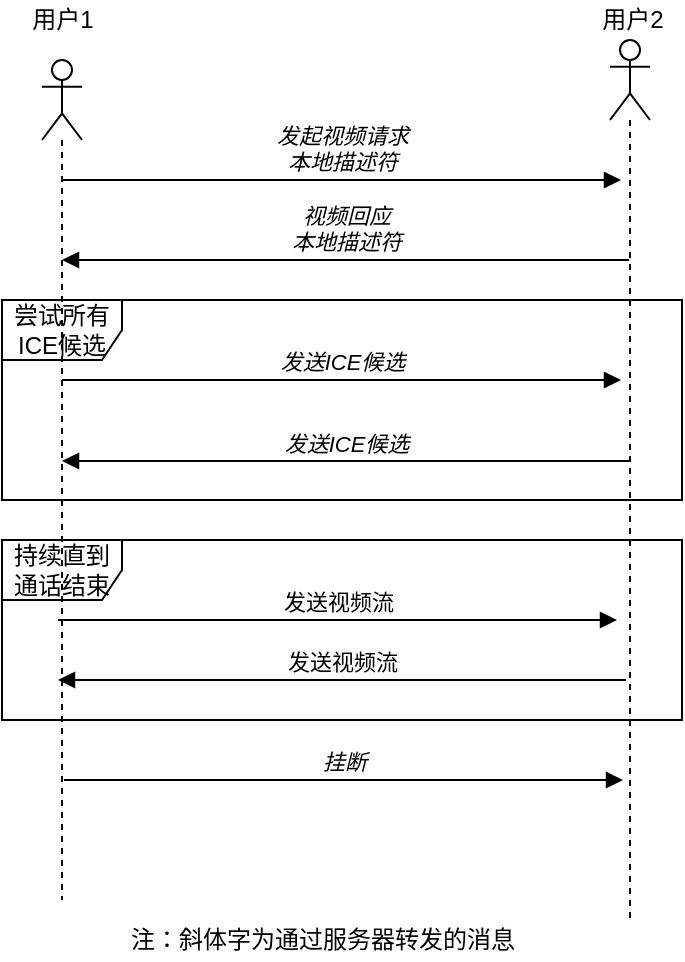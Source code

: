 <mxfile version="13.0.3" type="device"><diagram id="vInvF3LdvT39P1hj-3cG" name="第 1 页"><mxGraphModel dx="958" dy="632" grid="1" gridSize="10" guides="1" tooltips="1" connect="1" arrows="1" fold="1" page="1" pageScale="1" pageWidth="827" pageHeight="1169" math="0" shadow="0"><root><mxCell id="0"/><mxCell id="1" parent="0"/><mxCell id="_LR2GUs6Y2K4F9uJbnsQ-14" value="尝试所有ICE候选" style="shape=umlFrame;whiteSpace=wrap;html=1;" vertex="1" parent="1"><mxGeometry x="90" y="150" width="340" height="100" as="geometry"/></mxCell><mxCell id="_LR2GUs6Y2K4F9uJbnsQ-15" value="持续直到通话结束" style="shape=umlFrame;whiteSpace=wrap;html=1;" vertex="1" parent="1"><mxGeometry x="90" y="270" width="340" height="90" as="geometry"/></mxCell><mxCell id="_LR2GUs6Y2K4F9uJbnsQ-2" value="" style="shape=umlLifeline;participant=umlActor;perimeter=lifelinePerimeter;whiteSpace=wrap;html=1;container=1;collapsible=0;recursiveResize=0;verticalAlign=top;spacingTop=36;labelBackgroundColor=#ffffff;outlineConnect=0;" vertex="1" parent="1"><mxGeometry x="110" y="30" width="20" height="420" as="geometry"/></mxCell><mxCell id="_LR2GUs6Y2K4F9uJbnsQ-5" value="发起视频请求&lt;br&gt;本地描述符" style="html=1;verticalAlign=bottom;endArrow=block;fontStyle=2" edge="1" parent="_LR2GUs6Y2K4F9uJbnsQ-2"><mxGeometry width="80" relative="1" as="geometry"><mxPoint x="10" y="60" as="sourcePoint"/><mxPoint x="289.5" y="60" as="targetPoint"/></mxGeometry></mxCell><mxCell id="_LR2GUs6Y2K4F9uJbnsQ-6" value="" style="shape=umlLifeline;participant=umlActor;perimeter=lifelinePerimeter;whiteSpace=wrap;html=1;container=1;collapsible=0;recursiveResize=0;verticalAlign=top;spacingTop=36;labelBackgroundColor=#ffffff;outlineConnect=0;" vertex="1" parent="1"><mxGeometry x="394" y="20" width="20" height="440" as="geometry"/></mxCell><mxCell id="_LR2GUs6Y2K4F9uJbnsQ-7" value="用户1" style="text;html=1;align=center;verticalAlign=middle;resizable=0;points=[];autosize=1;" vertex="1" parent="1"><mxGeometry x="95" width="50" height="20" as="geometry"/></mxCell><mxCell id="_LR2GUs6Y2K4F9uJbnsQ-8" value="用户2" style="text;html=1;align=center;verticalAlign=middle;resizable=0;points=[];autosize=1;" vertex="1" parent="1"><mxGeometry x="380" width="50" height="20" as="geometry"/></mxCell><mxCell id="_LR2GUs6Y2K4F9uJbnsQ-9" value="视频回应&lt;br&gt;本地描述符" style="html=1;verticalAlign=bottom;endArrow=block;fontStyle=2" edge="1" parent="1" source="_LR2GUs6Y2K4F9uJbnsQ-6" target="_LR2GUs6Y2K4F9uJbnsQ-2"><mxGeometry width="80" relative="1" as="geometry"><mxPoint x="160" y="220" as="sourcePoint"/><mxPoint x="240" y="220" as="targetPoint"/><Array as="points"><mxPoint x="240" y="130"/></Array></mxGeometry></mxCell><mxCell id="_LR2GUs6Y2K4F9uJbnsQ-10" value="发送ICE候选" style="html=1;verticalAlign=bottom;endArrow=block;fontStyle=2" edge="1" parent="1"><mxGeometry width="80" relative="1" as="geometry"><mxPoint x="120" y="190" as="sourcePoint"/><mxPoint x="399.5" y="190" as="targetPoint"/></mxGeometry></mxCell><mxCell id="_LR2GUs6Y2K4F9uJbnsQ-11" value="发送ICE候选" style="html=1;verticalAlign=bottom;endArrow=block;fontStyle=2" edge="1" parent="1"><mxGeometry width="80" relative="1" as="geometry"><mxPoint x="404" y="230.5" as="sourcePoint"/><mxPoint x="120" y="230.5" as="targetPoint"/><Array as="points"><mxPoint x="240.5" y="230.5"/></Array></mxGeometry></mxCell><mxCell id="_LR2GUs6Y2K4F9uJbnsQ-12" value="发送视频流" style="html=1;verticalAlign=bottom;endArrow=block;" edge="1" parent="1"><mxGeometry width="80" relative="1" as="geometry"><mxPoint x="118" y="310" as="sourcePoint"/><mxPoint x="397.5" y="310" as="targetPoint"/></mxGeometry></mxCell><mxCell id="_LR2GUs6Y2K4F9uJbnsQ-13" value="发送视频流" style="html=1;verticalAlign=bottom;endArrow=block;" edge="1" parent="1"><mxGeometry width="80" relative="1" as="geometry"><mxPoint x="402" y="340" as="sourcePoint"/><mxPoint x="118" y="340" as="targetPoint"/><Array as="points"><mxPoint x="238.5" y="340"/></Array></mxGeometry></mxCell><mxCell id="_LR2GUs6Y2K4F9uJbnsQ-16" value="挂断" style="html=1;verticalAlign=bottom;endArrow=block;fontStyle=2" edge="1" parent="1"><mxGeometry width="80" relative="1" as="geometry"><mxPoint x="121" y="390" as="sourcePoint"/><mxPoint x="400.5" y="390" as="targetPoint"/></mxGeometry></mxCell><mxCell id="_LR2GUs6Y2K4F9uJbnsQ-17" value="注：斜体字为通过服务器转发的消息" style="text;html=1;align=center;verticalAlign=middle;resizable=0;points=[];autosize=1;" vertex="1" parent="1"><mxGeometry x="145" y="460" width="210" height="20" as="geometry"/></mxCell></root></mxGraphModel></diagram></mxfile>
